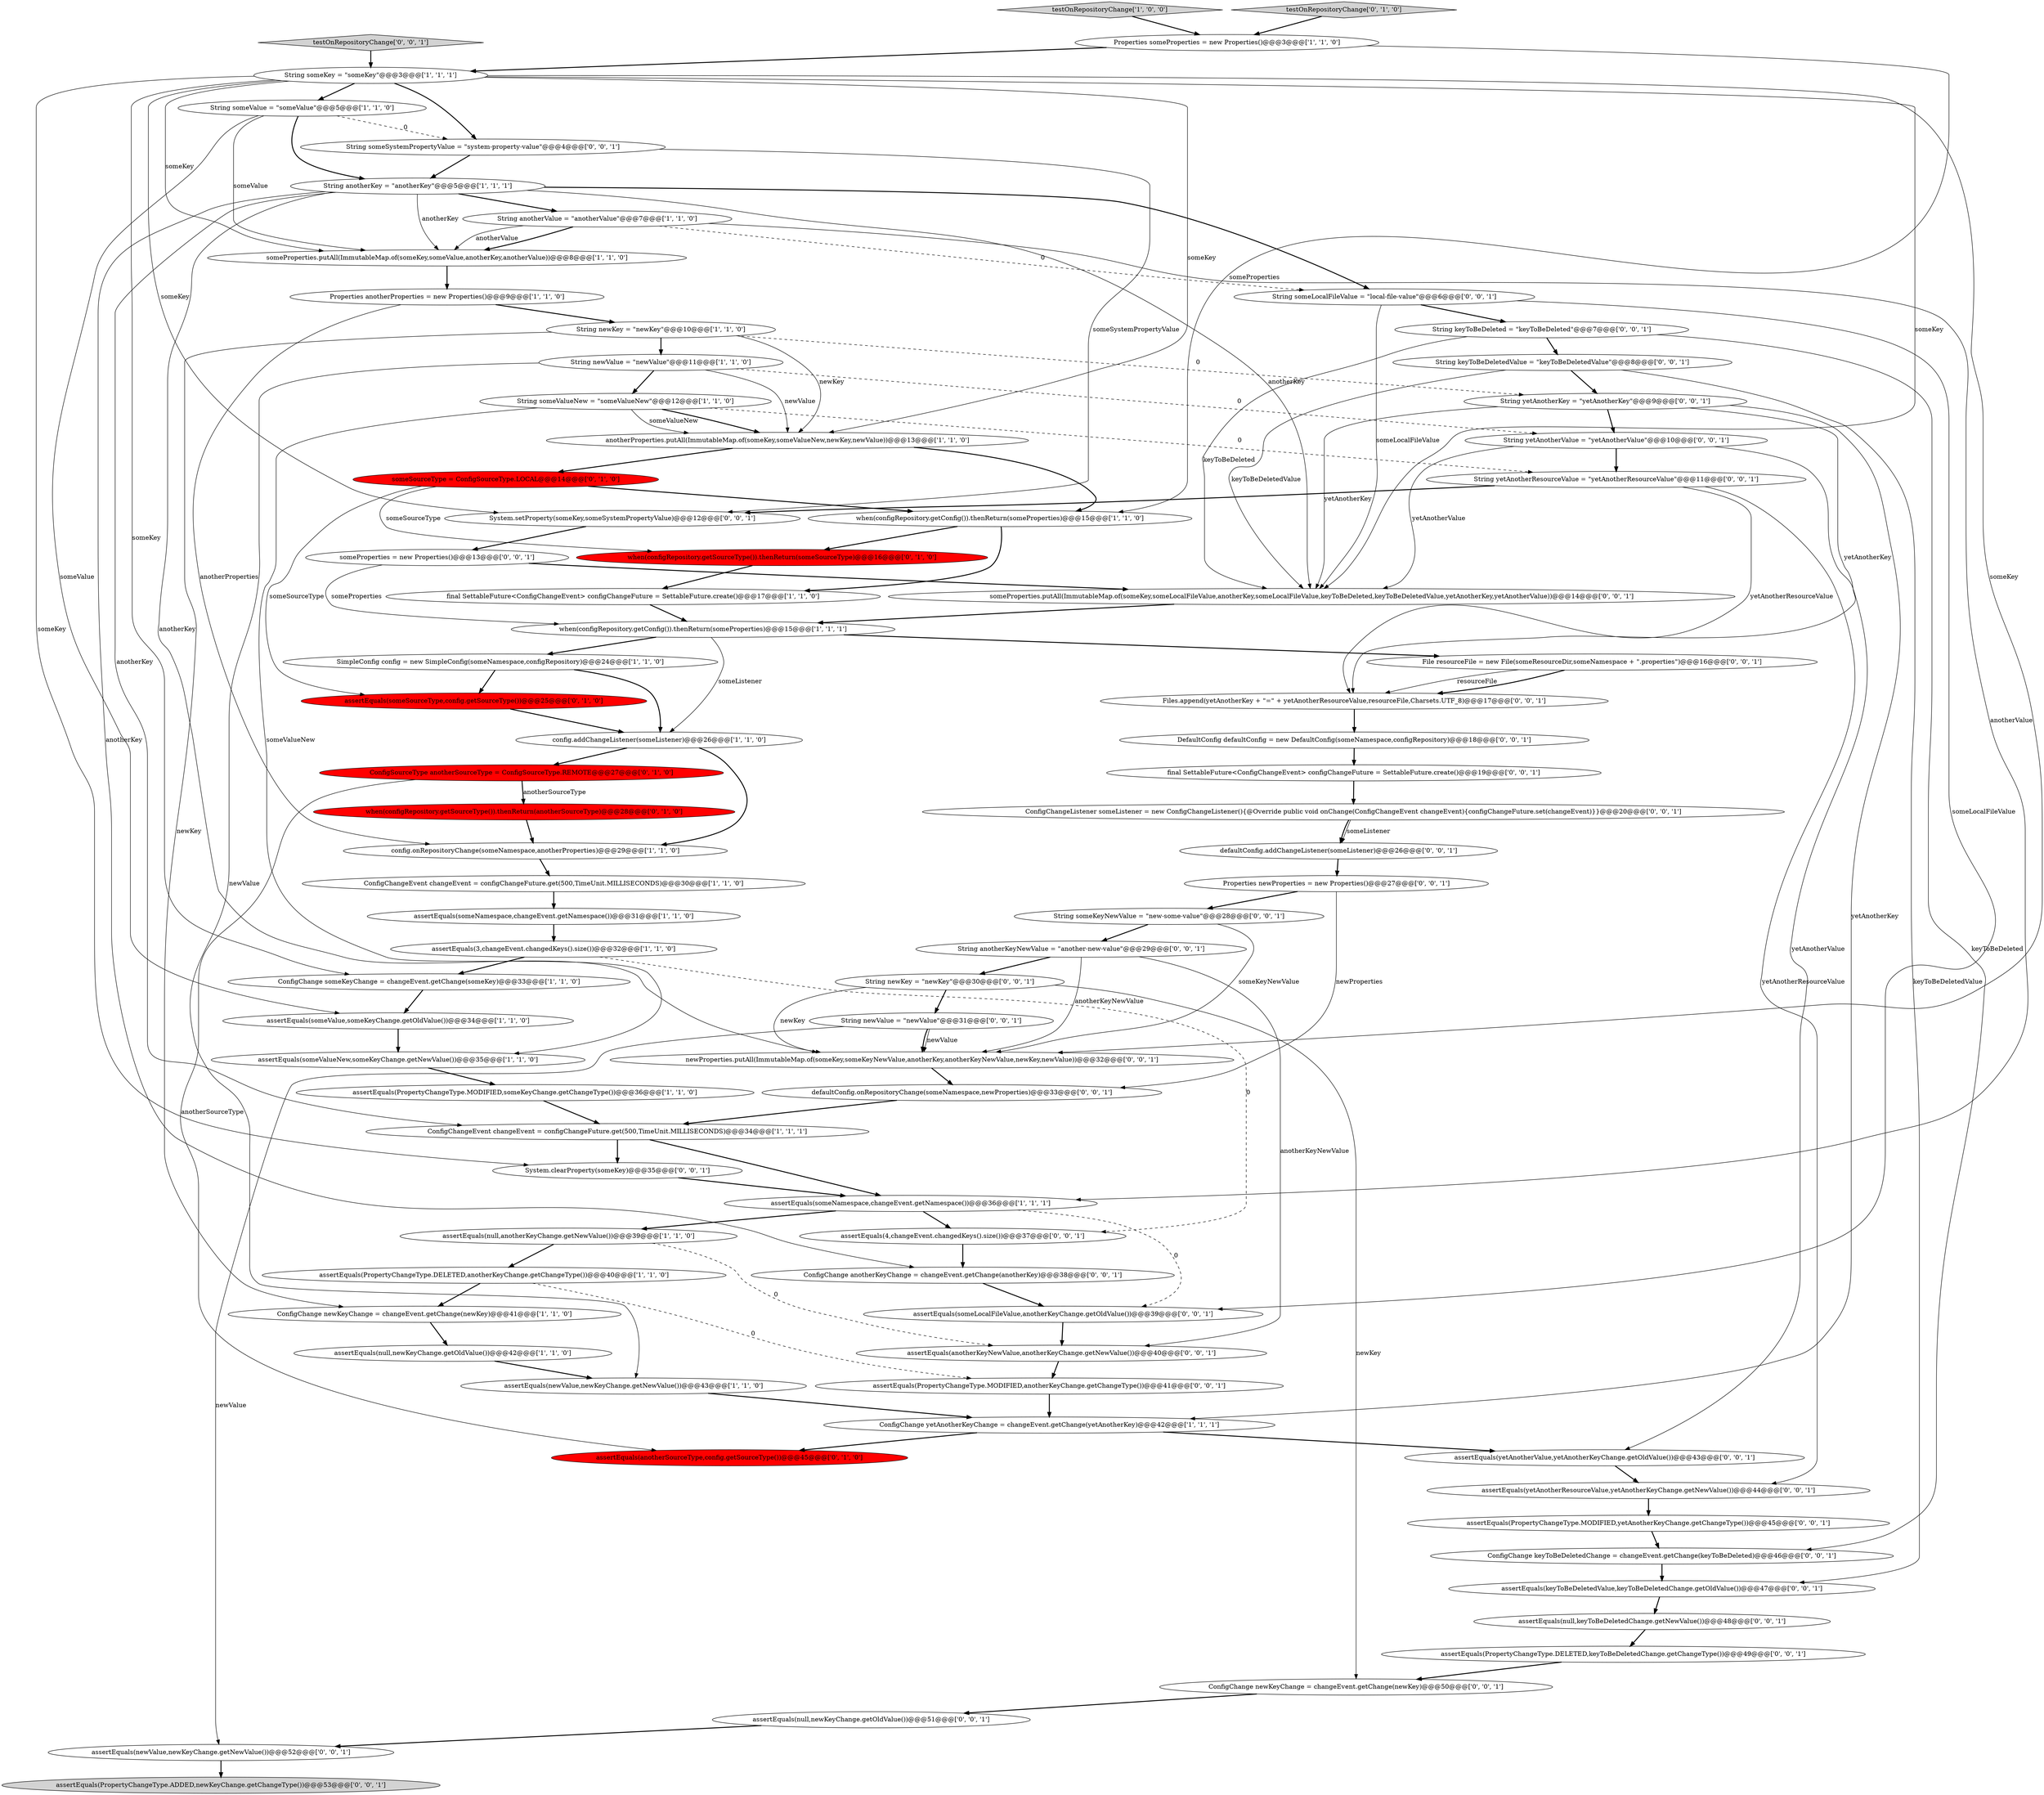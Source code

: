 digraph {
47 [style = filled, label = "assertEquals(PropertyChangeType.ADDED,newKeyChange.getChangeType())@@@53@@@['0', '0', '1']", fillcolor = lightgray, shape = ellipse image = "AAA0AAABBB3BBB"];
71 [style = filled, label = "assertEquals(PropertyChangeType.MODIFIED,yetAnotherKeyChange.getChangeType())@@@45@@@['0', '0', '1']", fillcolor = white, shape = ellipse image = "AAA0AAABBB3BBB"];
49 [style = filled, label = "newProperties.putAll(ImmutableMap.of(someKey,someKeyNewValue,anotherKey,anotherKeyNewValue,newKey,newValue))@@@32@@@['0', '0', '1']", fillcolor = white, shape = ellipse image = "AAA0AAABBB3BBB"];
38 [style = filled, label = "assertEquals(someSourceType,config.getSourceType())@@@25@@@['0', '1', '0']", fillcolor = red, shape = ellipse image = "AAA1AAABBB2BBB"];
33 [style = filled, label = "when(configRepository.getSourceType()).thenReturn(anotherSourceType)@@@28@@@['0', '1', '0']", fillcolor = red, shape = ellipse image = "AAA1AAABBB2BBB"];
52 [style = filled, label = "Properties newProperties = new Properties()@@@27@@@['0', '0', '1']", fillcolor = white, shape = ellipse image = "AAA0AAABBB3BBB"];
65 [style = filled, label = "final SettableFuture<ConfigChangeEvent> configChangeFuture = SettableFuture.create()@@@19@@@['0', '0', '1']", fillcolor = white, shape = ellipse image = "AAA0AAABBB3BBB"];
48 [style = filled, label = "assertEquals(keyToBeDeletedValue,keyToBeDeletedChange.getOldValue())@@@47@@@['0', '0', '1']", fillcolor = white, shape = ellipse image = "AAA0AAABBB3BBB"];
21 [style = filled, label = "ConfigChange newKeyChange = changeEvent.getChange(newKey)@@@41@@@['1', '1', '0']", fillcolor = white, shape = ellipse image = "AAA0AAABBB1BBB"];
53 [style = filled, label = "File resourceFile = new File(someResourceDir,someNamespace + \".properties\")@@@16@@@['0', '0', '1']", fillcolor = white, shape = ellipse image = "AAA0AAABBB3BBB"];
10 [style = filled, label = "assertEquals(3,changeEvent.changedKeys().size())@@@32@@@['1', '1', '0']", fillcolor = white, shape = ellipse image = "AAA0AAABBB1BBB"];
6 [style = filled, label = "String someValue = \"someValue\"@@@5@@@['1', '1', '0']", fillcolor = white, shape = ellipse image = "AAA0AAABBB1BBB"];
23 [style = filled, label = "when(configRepository.getConfig()).thenReturn(someProperties)@@@15@@@['1', '1', '0']", fillcolor = white, shape = ellipse image = "AAA0AAABBB1BBB"];
27 [style = filled, label = "Properties someProperties = new Properties()@@@3@@@['1', '1', '0']", fillcolor = white, shape = ellipse image = "AAA0AAABBB1BBB"];
78 [style = filled, label = "defaultConfig.onRepositoryChange(someNamespace,newProperties)@@@33@@@['0', '0', '1']", fillcolor = white, shape = ellipse image = "AAA0AAABBB3BBB"];
22 [style = filled, label = "String someValueNew = \"someValueNew\"@@@12@@@['1', '1', '0']", fillcolor = white, shape = ellipse image = "AAA0AAABBB1BBB"];
25 [style = filled, label = "assertEquals(newValue,newKeyChange.getNewValue())@@@43@@@['1', '1', '0']", fillcolor = white, shape = ellipse image = "AAA0AAABBB1BBB"];
79 [style = filled, label = "defaultConfig.addChangeListener(someListener)@@@26@@@['0', '0', '1']", fillcolor = white, shape = ellipse image = "AAA0AAABBB3BBB"];
51 [style = filled, label = "someProperties.putAll(ImmutableMap.of(someKey,someLocalFileValue,anotherKey,someLocalFileValue,keyToBeDeleted,keyToBeDeletedValue,yetAnotherKey,yetAnotherValue))@@@14@@@['0', '0', '1']", fillcolor = white, shape = ellipse image = "AAA0AAABBB3BBB"];
42 [style = filled, label = "ConfigChange anotherKeyChange = changeEvent.getChange(anotherKey)@@@38@@@['0', '0', '1']", fillcolor = white, shape = ellipse image = "AAA0AAABBB3BBB"];
62 [style = filled, label = "String yetAnotherResourceValue = \"yetAnotherResourceValue\"@@@11@@@['0', '0', '1']", fillcolor = white, shape = ellipse image = "AAA0AAABBB3BBB"];
55 [style = filled, label = "assertEquals(PropertyChangeType.MODIFIED,anotherKeyChange.getChangeType())@@@41@@@['0', '0', '1']", fillcolor = white, shape = ellipse image = "AAA0AAABBB3BBB"];
34 [style = filled, label = "ConfigSourceType anotherSourceType = ConfigSourceType.REMOTE@@@27@@@['0', '1', '0']", fillcolor = red, shape = ellipse image = "AAA1AAABBB2BBB"];
60 [style = filled, label = "testOnRepositoryChange['0', '0', '1']", fillcolor = lightgray, shape = diamond image = "AAA0AAABBB3BBB"];
64 [style = filled, label = "String yetAnotherKey = \"yetAnotherKey\"@@@9@@@['0', '0', '1']", fillcolor = white, shape = ellipse image = "AAA0AAABBB3BBB"];
35 [style = filled, label = "someSourceType = ConfigSourceType.LOCAL@@@14@@@['0', '1', '0']", fillcolor = red, shape = ellipse image = "AAA1AAABBB2BBB"];
74 [style = filled, label = "System.clearProperty(someKey)@@@35@@@['0', '0', '1']", fillcolor = white, shape = ellipse image = "AAA0AAABBB3BBB"];
58 [style = filled, label = "String newValue = \"newValue\"@@@31@@@['0', '0', '1']", fillcolor = white, shape = ellipse image = "AAA0AAABBB3BBB"];
80 [style = filled, label = "ConfigChange newKeyChange = changeEvent.getChange(newKey)@@@50@@@['0', '0', '1']", fillcolor = white, shape = ellipse image = "AAA0AAABBB3BBB"];
13 [style = filled, label = "Properties anotherProperties = new Properties()@@@9@@@['1', '1', '0']", fillcolor = white, shape = ellipse image = "AAA0AAABBB1BBB"];
15 [style = filled, label = "testOnRepositoryChange['1', '0', '0']", fillcolor = lightgray, shape = diamond image = "AAA0AAABBB1BBB"];
68 [style = filled, label = "Files.append(yetAnotherKey + \"=\" + yetAnotherResourceValue,resourceFile,Charsets.UTF_8)@@@17@@@['0', '0', '1']", fillcolor = white, shape = ellipse image = "AAA0AAABBB3BBB"];
9 [style = filled, label = "final SettableFuture<ConfigChangeEvent> configChangeFuture = SettableFuture.create()@@@17@@@['1', '1', '0']", fillcolor = white, shape = ellipse image = "AAA0AAABBB1BBB"];
18 [style = filled, label = "String someKey = \"someKey\"@@@3@@@['1', '1', '1']", fillcolor = white, shape = ellipse image = "AAA0AAABBB1BBB"];
75 [style = filled, label = "assertEquals(null,newKeyChange.getOldValue())@@@51@@@['0', '0', '1']", fillcolor = white, shape = ellipse image = "AAA0AAABBB3BBB"];
73 [style = filled, label = "ConfigChangeListener someListener = new ConfigChangeListener(){@Override public void onChange(ConfigChangeEvent changeEvent){configChangeFuture.set(changeEvent)}}@@@20@@@['0', '0', '1']", fillcolor = white, shape = ellipse image = "AAA0AAABBB3BBB"];
63 [style = filled, label = "assertEquals(yetAnotherValue,yetAnotherKeyChange.getOldValue())@@@43@@@['0', '0', '1']", fillcolor = white, shape = ellipse image = "AAA0AAABBB3BBB"];
0 [style = filled, label = "config.onRepositoryChange(someNamespace,anotherProperties)@@@29@@@['1', '1', '0']", fillcolor = white, shape = ellipse image = "AAA0AAABBB1BBB"];
56 [style = filled, label = "assertEquals(yetAnotherResourceValue,yetAnotherKeyChange.getNewValue())@@@44@@@['0', '0', '1']", fillcolor = white, shape = ellipse image = "AAA0AAABBB3BBB"];
3 [style = filled, label = "someProperties.putAll(ImmutableMap.of(someKey,someValue,anotherKey,anotherValue))@@@8@@@['1', '1', '0']", fillcolor = white, shape = ellipse image = "AAA0AAABBB1BBB"];
1 [style = filled, label = "assertEquals(someValueNew,someKeyChange.getNewValue())@@@35@@@['1', '1', '0']", fillcolor = white, shape = ellipse image = "AAA0AAABBB1BBB"];
20 [style = filled, label = "String anotherKey = \"anotherKey\"@@@5@@@['1', '1', '1']", fillcolor = white, shape = ellipse image = "AAA0AAABBB1BBB"];
24 [style = filled, label = "when(configRepository.getConfig()).thenReturn(someProperties)@@@15@@@['1', '1', '1']", fillcolor = white, shape = ellipse image = "AAA0AAABBB1BBB"];
41 [style = filled, label = "ConfigChange keyToBeDeletedChange = changeEvent.getChange(keyToBeDeleted)@@@46@@@['0', '0', '1']", fillcolor = white, shape = ellipse image = "AAA0AAABBB3BBB"];
61 [style = filled, label = "String keyToBeDeletedValue = \"keyToBeDeletedValue\"@@@8@@@['0', '0', '1']", fillcolor = white, shape = ellipse image = "AAA0AAABBB3BBB"];
36 [style = filled, label = "when(configRepository.getSourceType()).thenReturn(someSourceType)@@@16@@@['0', '1', '0']", fillcolor = red, shape = ellipse image = "AAA1AAABBB2BBB"];
54 [style = filled, label = "String someKeyNewValue = \"new-some-value\"@@@28@@@['0', '0', '1']", fillcolor = white, shape = ellipse image = "AAA0AAABBB3BBB"];
66 [style = filled, label = "assertEquals(PropertyChangeType.DELETED,keyToBeDeletedChange.getChangeType())@@@49@@@['0', '0', '1']", fillcolor = white, shape = ellipse image = "AAA0AAABBB3BBB"];
28 [style = filled, label = "assertEquals(null,anotherKeyChange.getNewValue())@@@39@@@['1', '1', '0']", fillcolor = white, shape = ellipse image = "AAA0AAABBB1BBB"];
40 [style = filled, label = "String yetAnotherValue = \"yetAnotherValue\"@@@10@@@['0', '0', '1']", fillcolor = white, shape = ellipse image = "AAA0AAABBB3BBB"];
26 [style = filled, label = "assertEquals(someNamespace,changeEvent.getNamespace())@@@31@@@['1', '1', '0']", fillcolor = white, shape = ellipse image = "AAA0AAABBB1BBB"];
72 [style = filled, label = "assertEquals(newValue,newKeyChange.getNewValue())@@@52@@@['0', '0', '1']", fillcolor = white, shape = ellipse image = "AAA0AAABBB3BBB"];
5 [style = filled, label = "ConfigChangeEvent changeEvent = configChangeFuture.get(500,TimeUnit.MILLISECONDS)@@@30@@@['1', '1', '0']", fillcolor = white, shape = ellipse image = "AAA0AAABBB1BBB"];
46 [style = filled, label = "assertEquals(4,changeEvent.changedKeys().size())@@@37@@@['0', '0', '1']", fillcolor = white, shape = ellipse image = "AAA0AAABBB3BBB"];
76 [style = filled, label = "System.setProperty(someKey,someSystemPropertyValue)@@@12@@@['0', '0', '1']", fillcolor = white, shape = ellipse image = "AAA0AAABBB3BBB"];
7 [style = filled, label = "anotherProperties.putAll(ImmutableMap.of(someKey,someValueNew,newKey,newValue))@@@13@@@['1', '1', '0']", fillcolor = white, shape = ellipse image = "AAA0AAABBB1BBB"];
31 [style = filled, label = "assertEquals(null,newKeyChange.getOldValue())@@@42@@@['1', '1', '0']", fillcolor = white, shape = ellipse image = "AAA0AAABBB1BBB"];
11 [style = filled, label = "assertEquals(PropertyChangeType.MODIFIED,someKeyChange.getChangeType())@@@36@@@['1', '1', '0']", fillcolor = white, shape = ellipse image = "AAA0AAABBB1BBB"];
43 [style = filled, label = "assertEquals(anotherKeyNewValue,anotherKeyChange.getNewValue())@@@40@@@['0', '0', '1']", fillcolor = white, shape = ellipse image = "AAA0AAABBB3BBB"];
69 [style = filled, label = "String keyToBeDeleted = \"keyToBeDeleted\"@@@7@@@['0', '0', '1']", fillcolor = white, shape = ellipse image = "AAA0AAABBB3BBB"];
59 [style = filled, label = "String newKey = \"newKey\"@@@30@@@['0', '0', '1']", fillcolor = white, shape = ellipse image = "AAA0AAABBB3BBB"];
8 [style = filled, label = "config.addChangeListener(someListener)@@@26@@@['1', '1', '0']", fillcolor = white, shape = ellipse image = "AAA0AAABBB1BBB"];
14 [style = filled, label = "ConfigChange someKeyChange = changeEvent.getChange(someKey)@@@33@@@['1', '1', '0']", fillcolor = white, shape = ellipse image = "AAA0AAABBB1BBB"];
44 [style = filled, label = "String someLocalFileValue = \"local-file-value\"@@@6@@@['0', '0', '1']", fillcolor = white, shape = ellipse image = "AAA0AAABBB3BBB"];
32 [style = filled, label = "assertEquals(someValue,someKeyChange.getOldValue())@@@34@@@['1', '1', '0']", fillcolor = white, shape = ellipse image = "AAA0AAABBB1BBB"];
37 [style = filled, label = "testOnRepositoryChange['0', '1', '0']", fillcolor = lightgray, shape = diamond image = "AAA0AAABBB2BBB"];
67 [style = filled, label = "assertEquals(someLocalFileValue,anotherKeyChange.getOldValue())@@@39@@@['0', '0', '1']", fillcolor = white, shape = ellipse image = "AAA0AAABBB3BBB"];
17 [style = filled, label = "ConfigChangeEvent changeEvent = configChangeFuture.get(500,TimeUnit.MILLISECONDS)@@@34@@@['1', '1', '1']", fillcolor = white, shape = ellipse image = "AAA0AAABBB1BBB"];
77 [style = filled, label = "DefaultConfig defaultConfig = new DefaultConfig(someNamespace,configRepository)@@@18@@@['0', '0', '1']", fillcolor = white, shape = ellipse image = "AAA0AAABBB3BBB"];
70 [style = filled, label = "assertEquals(null,keyToBeDeletedChange.getNewValue())@@@48@@@['0', '0', '1']", fillcolor = white, shape = ellipse image = "AAA0AAABBB3BBB"];
2 [style = filled, label = "assertEquals(PropertyChangeType.DELETED,anotherKeyChange.getChangeType())@@@40@@@['1', '1', '0']", fillcolor = white, shape = ellipse image = "AAA0AAABBB1BBB"];
12 [style = filled, label = "SimpleConfig config = new SimpleConfig(someNamespace,configRepository)@@@24@@@['1', '1', '0']", fillcolor = white, shape = ellipse image = "AAA0AAABBB1BBB"];
39 [style = filled, label = "assertEquals(anotherSourceType,config.getSourceType())@@@45@@@['0', '1', '0']", fillcolor = red, shape = ellipse image = "AAA1AAABBB2BBB"];
45 [style = filled, label = "String anotherKeyNewValue = \"another-new-value\"@@@29@@@['0', '0', '1']", fillcolor = white, shape = ellipse image = "AAA0AAABBB3BBB"];
19 [style = filled, label = "ConfigChange yetAnotherKeyChange = changeEvent.getChange(yetAnotherKey)@@@42@@@['1', '1', '1']", fillcolor = white, shape = ellipse image = "AAA0AAABBB1BBB"];
29 [style = filled, label = "assertEquals(someNamespace,changeEvent.getNamespace())@@@36@@@['1', '1', '1']", fillcolor = white, shape = ellipse image = "AAA0AAABBB1BBB"];
50 [style = filled, label = "String someSystemPropertyValue = \"system-property-value\"@@@4@@@['0', '0', '1']", fillcolor = white, shape = ellipse image = "AAA0AAABBB3BBB"];
30 [style = filled, label = "String anotherValue = \"anotherValue\"@@@7@@@['1', '1', '0']", fillcolor = white, shape = ellipse image = "AAA0AAABBB1BBB"];
4 [style = filled, label = "String newValue = \"newValue\"@@@11@@@['1', '1', '0']", fillcolor = white, shape = ellipse image = "AAA0AAABBB1BBB"];
57 [style = filled, label = "someProperties = new Properties()@@@13@@@['0', '0', '1']", fillcolor = white, shape = ellipse image = "AAA0AAABBB3BBB"];
16 [style = filled, label = "String newKey = \"newKey\"@@@10@@@['1', '1', '0']", fillcolor = white, shape = ellipse image = "AAA0AAABBB1BBB"];
22->1 [style = solid, label="someValueNew"];
18->3 [style = solid, label="someKey"];
70->66 [style = bold, label=""];
43->55 [style = bold, label=""];
37->27 [style = bold, label=""];
30->44 [style = dashed, label="0"];
26->10 [style = bold, label=""];
51->24 [style = bold, label=""];
59->80 [style = solid, label="newKey"];
20->42 [style = solid, label="anotherKey"];
7->35 [style = bold, label=""];
44->67 [style = solid, label="someLocalFileValue"];
62->76 [style = bold, label=""];
63->56 [style = bold, label=""];
4->7 [style = solid, label="newValue"];
13->0 [style = solid, label="anotherProperties"];
59->58 [style = bold, label=""];
49->78 [style = bold, label=""];
73->79 [style = solid, label="someListener"];
62->56 [style = solid, label="yetAnotherResourceValue"];
61->64 [style = bold, label=""];
35->38 [style = solid, label="someSourceType"];
8->0 [style = bold, label=""];
33->0 [style = bold, label=""];
41->48 [style = bold, label=""];
35->23 [style = bold, label=""];
12->38 [style = bold, label=""];
21->31 [style = bold, label=""];
6->50 [style = dashed, label="0"];
19->63 [style = bold, label=""];
29->46 [style = bold, label=""];
30->29 [style = solid, label="anotherValue"];
25->19 [style = bold, label=""];
66->80 [style = bold, label=""];
61->48 [style = solid, label="keyToBeDeletedValue"];
72->47 [style = bold, label=""];
23->36 [style = bold, label=""];
42->67 [style = bold, label=""];
20->17 [style = solid, label="anotherKey"];
20->49 [style = solid, label="anotherKey"];
24->53 [style = bold, label=""];
9->24 [style = bold, label=""];
34->39 [style = solid, label="anotherSourceType"];
69->51 [style = solid, label="keyToBeDeleted"];
64->40 [style = bold, label=""];
54->49 [style = solid, label="someKeyNewValue"];
8->34 [style = bold, label=""];
46->42 [style = bold, label=""];
40->62 [style = bold, label=""];
45->49 [style = solid, label="anotherKeyNewValue"];
36->9 [style = bold, label=""];
65->73 [style = bold, label=""];
10->14 [style = bold, label=""];
57->51 [style = bold, label=""];
71->41 [style = bold, label=""];
64->19 [style = solid, label="yetAnotherKey"];
56->71 [style = bold, label=""];
34->33 [style = bold, label=""];
18->7 [style = solid, label="someKey"];
45->59 [style = bold, label=""];
19->39 [style = bold, label=""];
35->36 [style = solid, label="someSourceType"];
64->68 [style = solid, label="yetAnotherKey"];
29->67 [style = dashed, label="0"];
73->79 [style = bold, label=""];
18->14 [style = solid, label="someKey"];
13->16 [style = bold, label=""];
22->7 [style = bold, label=""];
1->11 [style = bold, label=""];
18->50 [style = bold, label=""];
79->52 [style = bold, label=""];
22->62 [style = dashed, label="0"];
57->24 [style = solid, label="someProperties"];
6->32 [style = solid, label="someValue"];
34->33 [style = solid, label="anotherSourceType"];
28->43 [style = dashed, label="0"];
2->21 [style = bold, label=""];
7->23 [style = bold, label=""];
53->68 [style = bold, label=""];
11->17 [style = bold, label=""];
24->8 [style = solid, label="someListener"];
77->65 [style = bold, label=""];
4->22 [style = bold, label=""];
55->19 [style = bold, label=""];
52->54 [style = bold, label=""];
64->51 [style = solid, label="yetAnotherKey"];
27->18 [style = bold, label=""];
24->12 [style = bold, label=""];
16->21 [style = solid, label="newKey"];
31->25 [style = bold, label=""];
48->70 [style = bold, label=""];
59->49 [style = solid, label="newKey"];
44->51 [style = solid, label="someLocalFileValue"];
18->49 [style = solid, label="someKey"];
5->26 [style = bold, label=""];
52->78 [style = solid, label="newProperties"];
18->51 [style = solid, label="someKey"];
2->55 [style = dashed, label="0"];
58->49 [style = bold, label=""];
6->20 [style = bold, label=""];
10->46 [style = dashed, label="0"];
17->74 [style = bold, label=""];
44->69 [style = bold, label=""];
60->18 [style = bold, label=""];
30->3 [style = bold, label=""];
18->6 [style = bold, label=""];
12->8 [style = bold, label=""];
32->1 [style = bold, label=""];
20->51 [style = solid, label="anotherKey"];
4->25 [style = solid, label="newValue"];
27->23 [style = solid, label="someProperties"];
76->57 [style = bold, label=""];
75->72 [style = bold, label=""];
38->8 [style = bold, label=""];
69->41 [style = solid, label="keyToBeDeleted"];
16->4 [style = bold, label=""];
14->32 [style = bold, label=""];
67->43 [style = bold, label=""];
0->5 [style = bold, label=""];
40->51 [style = solid, label="yetAnotherValue"];
6->3 [style = solid, label="someValue"];
54->45 [style = bold, label=""];
80->75 [style = bold, label=""];
74->29 [style = bold, label=""];
40->63 [style = solid, label="yetAnotherValue"];
50->20 [style = bold, label=""];
18->74 [style = solid, label="someKey"];
62->68 [style = solid, label="yetAnotherResourceValue"];
22->7 [style = solid, label="someValueNew"];
16->7 [style = solid, label="newKey"];
50->76 [style = solid, label="someSystemPropertyValue"];
45->43 [style = solid, label="anotherKeyNewValue"];
20->44 [style = bold, label=""];
69->61 [style = bold, label=""];
68->77 [style = bold, label=""];
78->17 [style = bold, label=""];
29->28 [style = bold, label=""];
28->2 [style = bold, label=""];
30->3 [style = solid, label="anotherValue"];
20->3 [style = solid, label="anotherKey"];
61->51 [style = solid, label="keyToBeDeletedValue"];
3->13 [style = bold, label=""];
53->68 [style = solid, label="resourceFile"];
58->72 [style = solid, label="newValue"];
20->30 [style = bold, label=""];
17->29 [style = bold, label=""];
15->27 [style = bold, label=""];
23->9 [style = bold, label=""];
58->49 [style = solid, label="newValue"];
4->40 [style = dashed, label="0"];
16->64 [style = dashed, label="0"];
18->76 [style = solid, label="someKey"];
}
